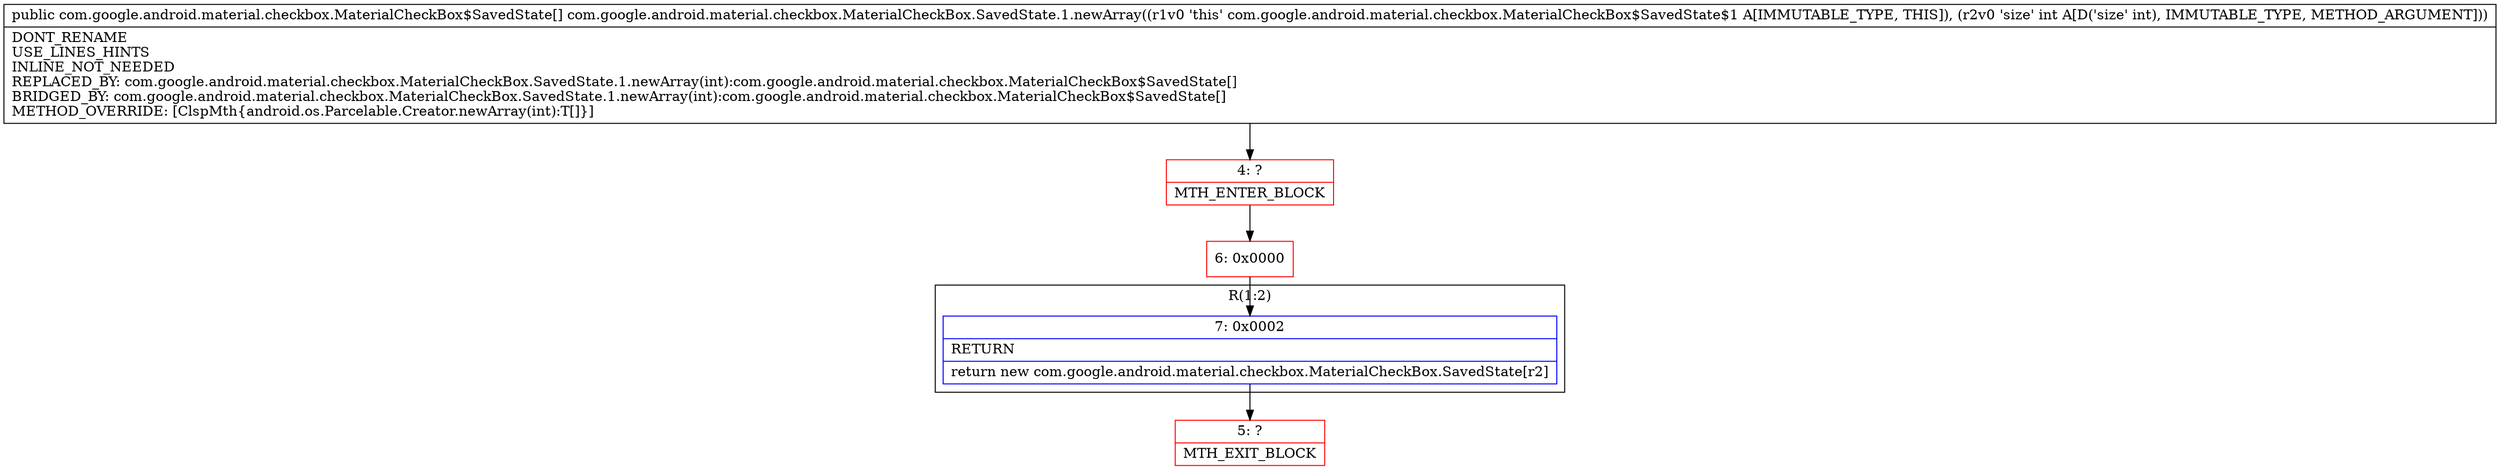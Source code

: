 digraph "CFG forcom.google.android.material.checkbox.MaterialCheckBox.SavedState.1.newArray(I)[Lcom\/google\/android\/material\/checkbox\/MaterialCheckBox$SavedState;" {
subgraph cluster_Region_512468515 {
label = "R(1:2)";
node [shape=record,color=blue];
Node_7 [shape=record,label="{7\:\ 0x0002|RETURN\l|return new com.google.android.material.checkbox.MaterialCheckBox.SavedState[r2]\l}"];
}
Node_4 [shape=record,color=red,label="{4\:\ ?|MTH_ENTER_BLOCK\l}"];
Node_6 [shape=record,color=red,label="{6\:\ 0x0000}"];
Node_5 [shape=record,color=red,label="{5\:\ ?|MTH_EXIT_BLOCK\l}"];
MethodNode[shape=record,label="{public com.google.android.material.checkbox.MaterialCheckBox$SavedState[] com.google.android.material.checkbox.MaterialCheckBox.SavedState.1.newArray((r1v0 'this' com.google.android.material.checkbox.MaterialCheckBox$SavedState$1 A[IMMUTABLE_TYPE, THIS]), (r2v0 'size' int A[D('size' int), IMMUTABLE_TYPE, METHOD_ARGUMENT]))  | DONT_RENAME\lUSE_LINES_HINTS\lINLINE_NOT_NEEDED\lREPLACED_BY: com.google.android.material.checkbox.MaterialCheckBox.SavedState.1.newArray(int):com.google.android.material.checkbox.MaterialCheckBox$SavedState[]\lBRIDGED_BY: com.google.android.material.checkbox.MaterialCheckBox.SavedState.1.newArray(int):com.google.android.material.checkbox.MaterialCheckBox$SavedState[]\lMETHOD_OVERRIDE: [ClspMth\{android.os.Parcelable.Creator.newArray(int):T[]\}]\l}"];
MethodNode -> Node_4;Node_7 -> Node_5;
Node_4 -> Node_6;
Node_6 -> Node_7;
}

